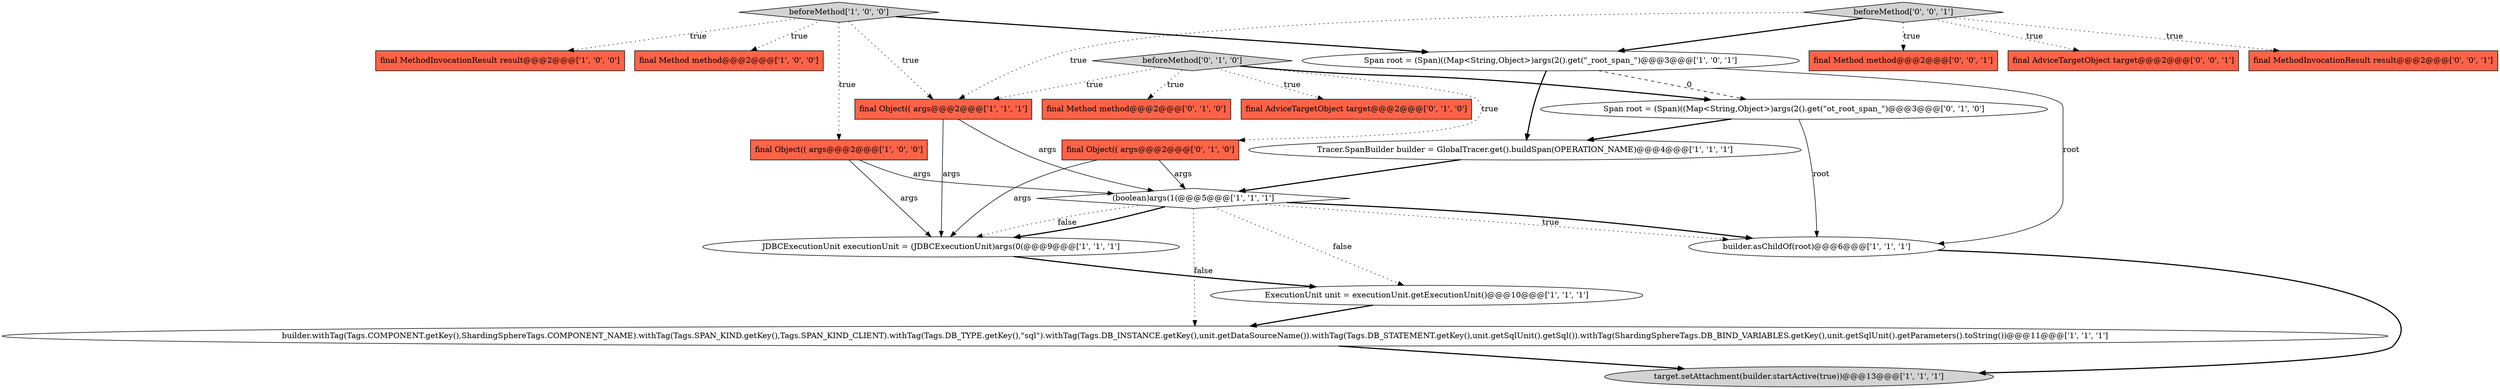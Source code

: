 digraph {
16 [style = filled, label = "beforeMethod['0', '1', '0']", fillcolor = lightgray, shape = diamond image = "AAA0AAABBB2BBB"];
18 [style = filled, label = "final Method method@@@2@@@['0', '0', '1']", fillcolor = tomato, shape = box image = "AAA0AAABBB3BBB"];
0 [style = filled, label = "ExecutionUnit unit = executionUnit.getExecutionUnit()@@@10@@@['1', '1', '1']", fillcolor = white, shape = ellipse image = "AAA0AAABBB1BBB"];
17 [style = filled, label = "final Object(( args@@@2@@@['0', '1', '0']", fillcolor = tomato, shape = box image = "AAA0AAABBB2BBB"];
15 [style = filled, label = "final AdviceTargetObject target@@@2@@@['0', '1', '0']", fillcolor = tomato, shape = box image = "AAA0AAABBB2BBB"];
6 [style = filled, label = "builder.withTag(Tags.COMPONENT.getKey(),ShardingSphereTags.COMPONENT_NAME).withTag(Tags.SPAN_KIND.getKey(),Tags.SPAN_KIND_CLIENT).withTag(Tags.DB_TYPE.getKey(),\"sql\").withTag(Tags.DB_INSTANCE.getKey(),unit.getDataSourceName()).withTag(Tags.DB_STATEMENT.getKey(),unit.getSqlUnit().getSql()).withTag(ShardingSphereTags.DB_BIND_VARIABLES.getKey(),unit.getSqlUnit().getParameters().toString())@@@11@@@['1', '1', '1']", fillcolor = white, shape = ellipse image = "AAA0AAABBB1BBB"];
12 [style = filled, label = "beforeMethod['1', '0', '0']", fillcolor = lightgray, shape = diamond image = "AAA0AAABBB1BBB"];
20 [style = filled, label = "beforeMethod['0', '0', '1']", fillcolor = lightgray, shape = diamond image = "AAA0AAABBB3BBB"];
2 [style = filled, label = "JDBCExecutionUnit executionUnit = (JDBCExecutionUnit)args(0(@@@9@@@['1', '1', '1']", fillcolor = white, shape = ellipse image = "AAA0AAABBB1BBB"];
3 [style = filled, label = "Span root = (Span)((Map<String,Object>)args(2().get(\"_root_span_\")@@@3@@@['1', '0', '1']", fillcolor = white, shape = ellipse image = "AAA0AAABBB1BBB"];
21 [style = filled, label = "final AdviceTargetObject target@@@2@@@['0', '0', '1']", fillcolor = tomato, shape = box image = "AAA0AAABBB3BBB"];
13 [style = filled, label = "final Method method@@@2@@@['0', '1', '0']", fillcolor = tomato, shape = box image = "AAA0AAABBB2BBB"];
11 [style = filled, label = "final Object(( args@@@2@@@['1', '1', '1']", fillcolor = tomato, shape = box image = "AAA0AAABBB1BBB"];
4 [style = filled, label = "final MethodInvocationResult result@@@2@@@['1', '0', '0']", fillcolor = tomato, shape = box image = "AAA0AAABBB1BBB"];
5 [style = filled, label = "(boolean)args(1(@@@5@@@['1', '1', '1']", fillcolor = white, shape = diamond image = "AAA0AAABBB1BBB"];
8 [style = filled, label = "final Method method@@@2@@@['1', '0', '0']", fillcolor = tomato, shape = box image = "AAA0AAABBB1BBB"];
9 [style = filled, label = "target.setAttachment(builder.startActive(true))@@@13@@@['1', '1', '1']", fillcolor = lightgray, shape = ellipse image = "AAA0AAABBB1BBB"];
7 [style = filled, label = "builder.asChildOf(root)@@@6@@@['1', '1', '1']", fillcolor = white, shape = ellipse image = "AAA0AAABBB1BBB"];
14 [style = filled, label = "Span root = (Span)((Map<String,Object>)args(2().get(\"ot_root_span_\")@@@3@@@['0', '1', '0']", fillcolor = white, shape = ellipse image = "AAA1AAABBB2BBB"];
19 [style = filled, label = "final MethodInvocationResult result@@@2@@@['0', '0', '1']", fillcolor = tomato, shape = box image = "AAA0AAABBB3BBB"];
10 [style = filled, label = "Tracer.SpanBuilder builder = GlobalTracer.get().buildSpan(OPERATION_NAME)@@@4@@@['1', '1', '1']", fillcolor = white, shape = ellipse image = "AAA0AAABBB1BBB"];
1 [style = filled, label = "final Object(( args@@@2@@@['1', '0', '0']", fillcolor = tomato, shape = box image = "AAA0AAABBB1BBB"];
5->2 [style = bold, label=""];
0->6 [style = bold, label=""];
3->10 [style = bold, label=""];
20->3 [style = bold, label=""];
11->5 [style = solid, label="args"];
20->21 [style = dotted, label="true"];
7->9 [style = bold, label=""];
12->11 [style = dotted, label="true"];
20->18 [style = dotted, label="true"];
14->7 [style = solid, label="root"];
3->14 [style = dashed, label="0"];
5->7 [style = dotted, label="true"];
16->13 [style = dotted, label="true"];
16->15 [style = dotted, label="true"];
6->9 [style = bold, label=""];
1->5 [style = solid, label="args"];
12->8 [style = dotted, label="true"];
5->0 [style = dotted, label="false"];
12->4 [style = dotted, label="true"];
1->2 [style = solid, label="args"];
12->3 [style = bold, label=""];
16->14 [style = bold, label=""];
11->2 [style = solid, label="args"];
5->6 [style = dotted, label="false"];
16->11 [style = dotted, label="true"];
17->2 [style = solid, label="args"];
2->0 [style = bold, label=""];
20->19 [style = dotted, label="true"];
14->10 [style = bold, label=""];
12->1 [style = dotted, label="true"];
5->2 [style = dotted, label="false"];
16->17 [style = dotted, label="true"];
3->7 [style = solid, label="root"];
10->5 [style = bold, label=""];
5->7 [style = bold, label=""];
17->5 [style = solid, label="args"];
20->11 [style = dotted, label="true"];
}
